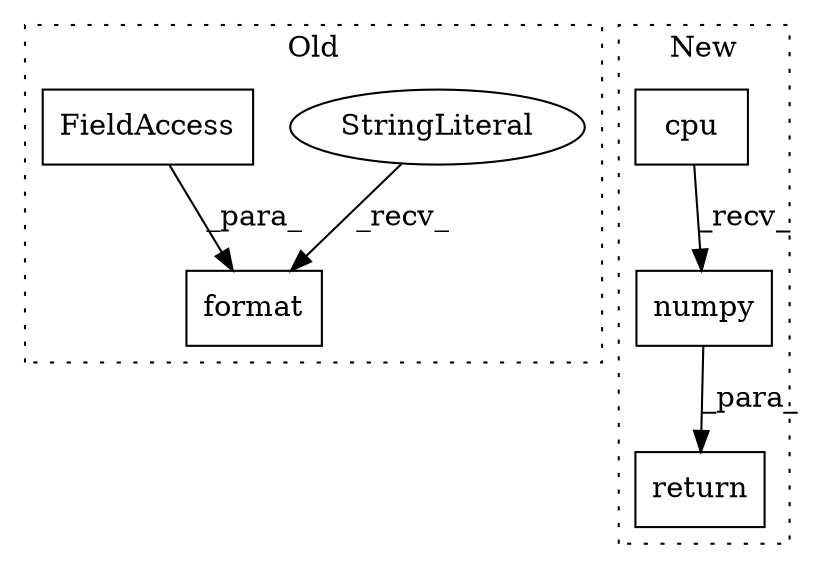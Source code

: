 digraph G {
subgraph cluster0 {
1 [label="format" a="32" s="1979,2058" l="7,1" shape="box"];
4 [label="StringLiteral" a="45" s="1896" l="82" shape="ellipse"];
5 [label="FieldAccess" a="22" s="1986" l="24" shape="box"];
label = "Old";
style="dotted";
}
subgraph cluster1 {
2 [label="cpu" a="32" s="2091" l="5" shape="box"];
3 [label="numpy" a="32" s="2097" l="7" shape="box"];
6 [label="return" a="41" s="1889" l="7" shape="box"];
label = "New";
style="dotted";
}
2 -> 3 [label="_recv_"];
3 -> 6 [label="_para_"];
4 -> 1 [label="_recv_"];
5 -> 1 [label="_para_"];
}